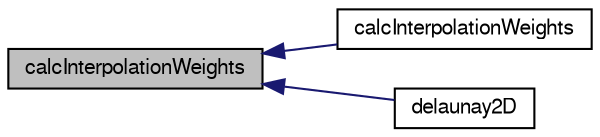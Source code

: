 digraph "calcInterpolationWeights"
{
  bgcolor="transparent";
  edge [fontname="FreeSans",fontsize="10",labelfontname="FreeSans",labelfontsize="10"];
  node [fontname="FreeSans",fontsize="10",shape=record];
  rankdir="LR";
  Node4532 [label="calcInterpolationWeights",height=0.2,width=0.4,color="black", fillcolor="grey75", style="filled", fontcolor="black"];
  Node4532 -> Node4533 [dir="back",color="midnightblue",fontsize="10",style="solid",fontname="FreeSans"];
  Node4533 [label="calcInterpolationWeights",height=0.2,width=0.4,color="black",URL="$a25538.html#a312458228a8d0c4b9e6264e67abf9bf7"];
  Node4532 -> Node4534 [dir="back",color="midnightblue",fontsize="10",style="solid",fontname="FreeSans"];
  Node4534 [label="delaunay2D",height=0.2,width=0.4,color="black",URL="$a25538.html#afd133ce6c8aa4cd545126660df20989b",tooltip="Do unconstrained Delaunay of points. Returns triSurface with 3D. "];
}
